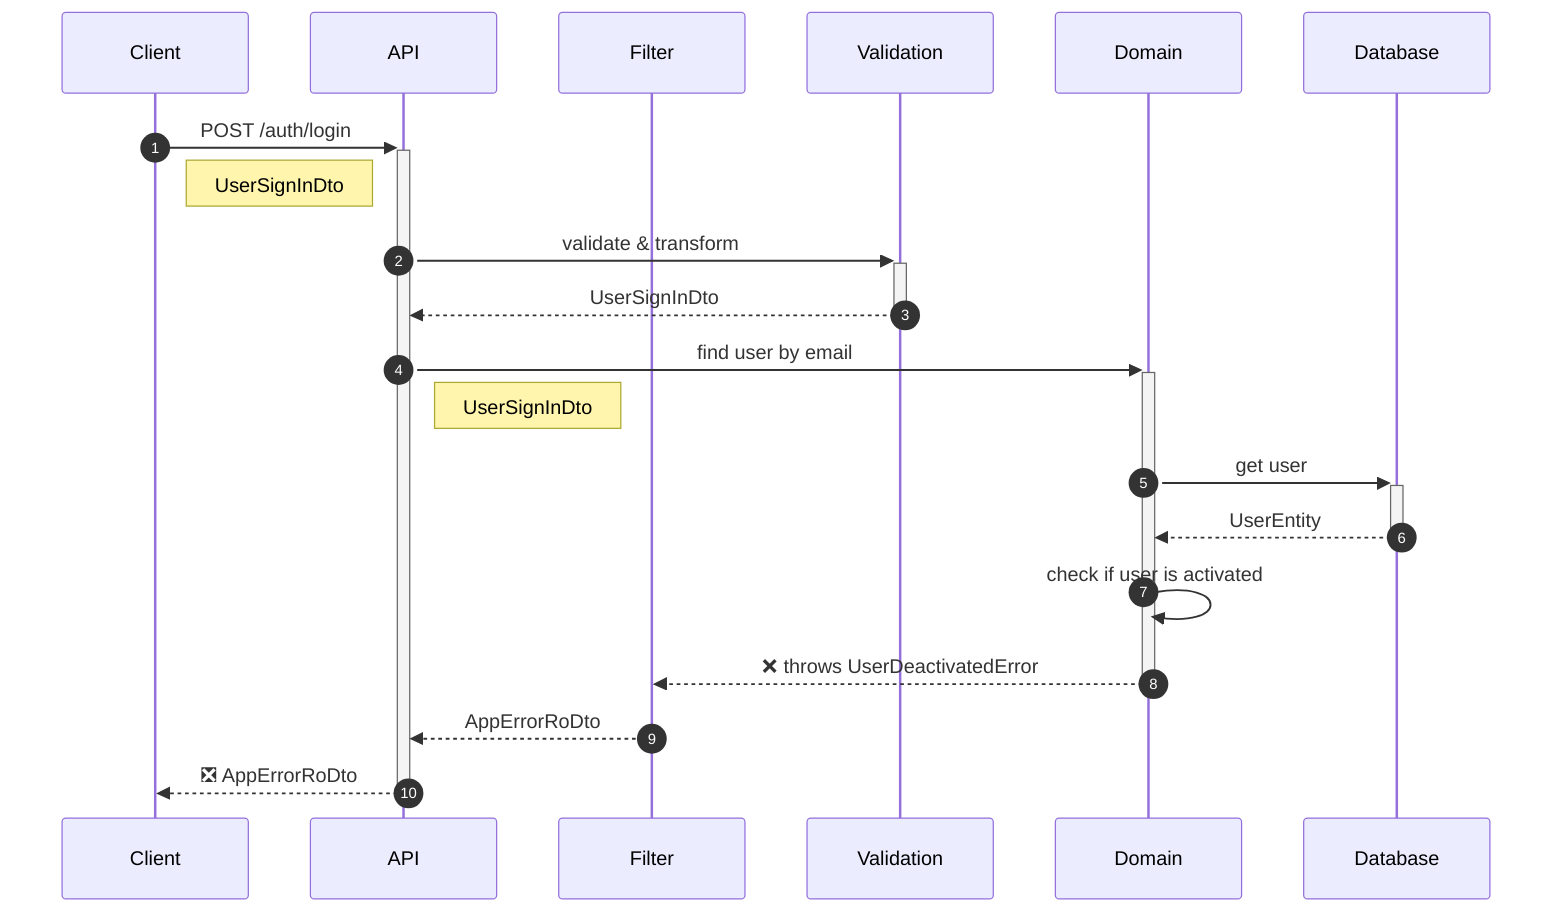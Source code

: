 %%! spec: 01/02/2021

sequenceDiagram
    autonumber

    participant C as Client

    participant API as API # controller
    participant F as Filter
    participant VL as Validation
    participant App as Domain # service
    participant Db as Database # repository

    C->>+API: POST /auth/login
    Note right of C: UserSignInDto

    API->>+VL: validate & transform
    VL-->>-API: UserSignInDto

    API->>+App: find user by email
    Note right of API: UserSignInDto

    App->>+Db: get user
    Db-->>-App: UserEntity
    App->>App: check if user is activated
    App-->>-F: ❌ throws UserDeactivatedError

    F-->>API: AppErrorRoDto

    API-->>-C: ❎ AppErrorRoDto
